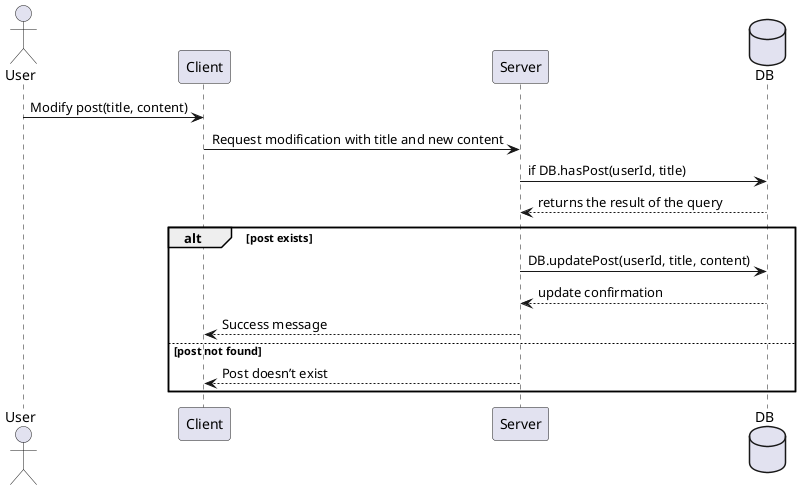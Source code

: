 @startuml Post modification
actor User
participant Client
participant Server
database DB

User -> Client: Modify post(title, content)
Client -> Server: Request modification with title and new content
Server -> DB: if DB.hasPost(userId, title)
DB --> Server: returns the result of the query
alt post exists
    Server -> DB: DB.updatePost(userId, title, content)
    DB --> Server: update confirmation
    Server --> Client: Success message
else post not found
    Server --> Client: Post doesn’t exist
end
@enduml
